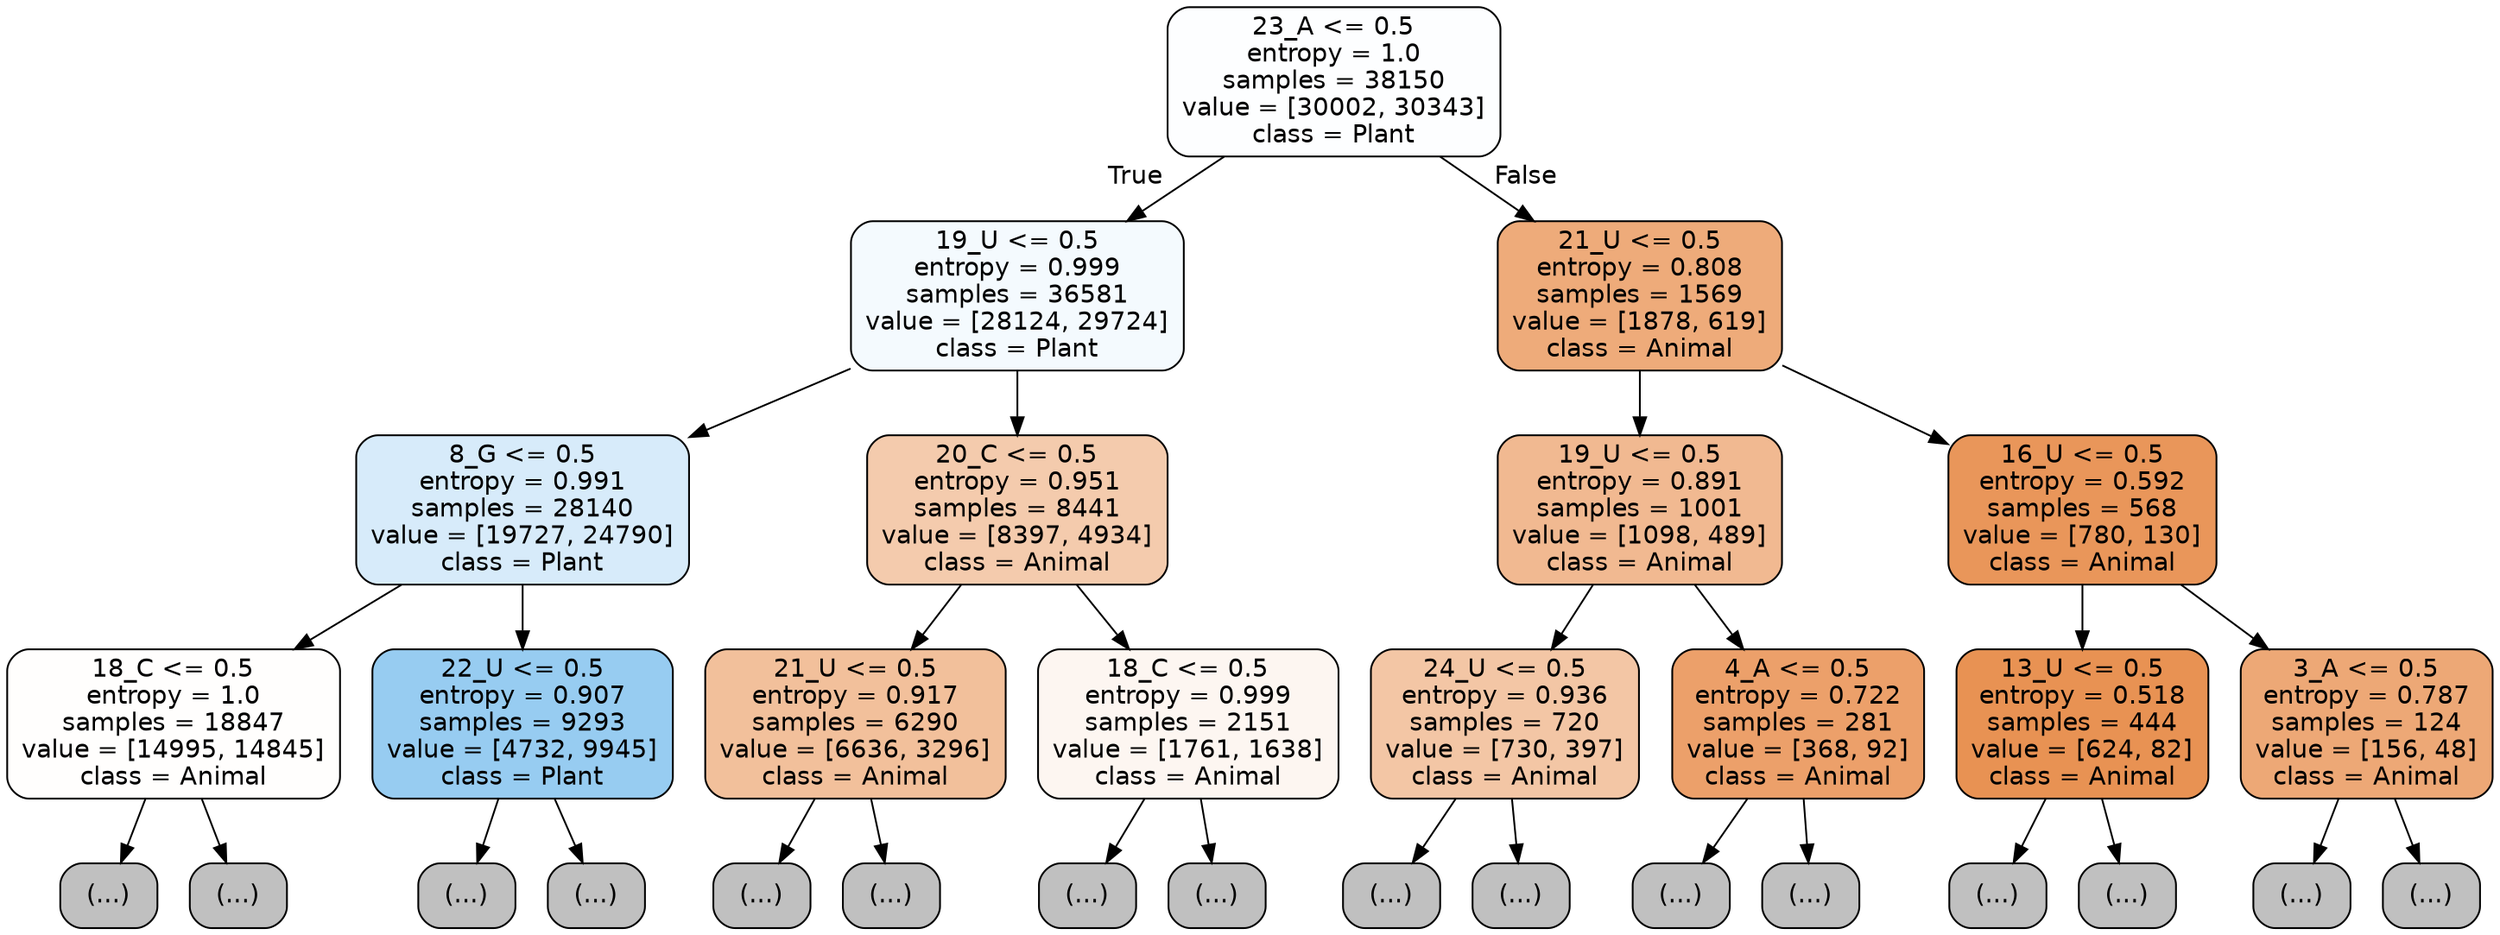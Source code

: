 digraph Tree {
node [shape=box, style="filled, rounded", color="black", fontname="helvetica"] ;
edge [fontname="helvetica"] ;
0 [label="23_A <= 0.5\nentropy = 1.0\nsamples = 38150\nvalue = [30002, 30343]\nclass = Plant", fillcolor="#fdfeff"] ;
1 [label="19_U <= 0.5\nentropy = 0.999\nsamples = 36581\nvalue = [28124, 29724]\nclass = Plant", fillcolor="#f4fafe"] ;
0 -> 1 [labeldistance=2.5, labelangle=45, headlabel="True"] ;
2 [label="8_G <= 0.5\nentropy = 0.991\nsamples = 28140\nvalue = [19727, 24790]\nclass = Plant", fillcolor="#d7ebfa"] ;
1 -> 2 ;
3 [label="18_C <= 0.5\nentropy = 1.0\nsamples = 18847\nvalue = [14995, 14845]\nclass = Animal", fillcolor="#fffefd"] ;
2 -> 3 ;
4 [label="(...)", fillcolor="#C0C0C0"] ;
3 -> 4 ;
6773 [label="(...)", fillcolor="#C0C0C0"] ;
3 -> 6773 ;
8706 [label="22_U <= 0.5\nentropy = 0.907\nsamples = 9293\nvalue = [4732, 9945]\nclass = Plant", fillcolor="#97ccf1"] ;
2 -> 8706 ;
8707 [label="(...)", fillcolor="#C0C0C0"] ;
8706 -> 8707 ;
11560 [label="(...)", fillcolor="#C0C0C0"] ;
8706 -> 11560 ;
11921 [label="20_C <= 0.5\nentropy = 0.951\nsamples = 8441\nvalue = [8397, 4934]\nclass = Animal", fillcolor="#f4cbad"] ;
1 -> 11921 ;
11922 [label="21_U <= 0.5\nentropy = 0.917\nsamples = 6290\nvalue = [6636, 3296]\nclass = Animal", fillcolor="#f2c09b"] ;
11921 -> 11922 ;
11923 [label="(...)", fillcolor="#C0C0C0"] ;
11922 -> 11923 ;
14446 [label="(...)", fillcolor="#C0C0C0"] ;
11922 -> 14446 ;
15049 [label="18_C <= 0.5\nentropy = 0.999\nsamples = 2151\nvalue = [1761, 1638]\nclass = Animal", fillcolor="#fdf6f1"] ;
11921 -> 15049 ;
15050 [label="(...)", fillcolor="#C0C0C0"] ;
15049 -> 15050 ;
15845 [label="(...)", fillcolor="#C0C0C0"] ;
15049 -> 15845 ;
16104 [label="21_U <= 0.5\nentropy = 0.808\nsamples = 1569\nvalue = [1878, 619]\nclass = Animal", fillcolor="#eeab7a"] ;
0 -> 16104 [labeldistance=2.5, labelangle=-45, headlabel="False"] ;
16105 [label="19_U <= 0.5\nentropy = 0.891\nsamples = 1001\nvalue = [1098, 489]\nclass = Animal", fillcolor="#f1b991"] ;
16104 -> 16105 ;
16106 [label="24_U <= 0.5\nentropy = 0.936\nsamples = 720\nvalue = [730, 397]\nclass = Animal", fillcolor="#f3c6a5"] ;
16105 -> 16106 ;
16107 [label="(...)", fillcolor="#C0C0C0"] ;
16106 -> 16107 ;
16456 [label="(...)", fillcolor="#C0C0C0"] ;
16106 -> 16456 ;
16511 [label="4_A <= 0.5\nentropy = 0.722\nsamples = 281\nvalue = [368, 92]\nclass = Animal", fillcolor="#eca06a"] ;
16105 -> 16511 ;
16512 [label="(...)", fillcolor="#C0C0C0"] ;
16511 -> 16512 ;
16629 [label="(...)", fillcolor="#C0C0C0"] ;
16511 -> 16629 ;
16644 [label="16_U <= 0.5\nentropy = 0.592\nsamples = 568\nvalue = [780, 130]\nclass = Animal", fillcolor="#e9965a"] ;
16104 -> 16644 ;
16645 [label="13_U <= 0.5\nentropy = 0.518\nsamples = 444\nvalue = [624, 82]\nclass = Animal", fillcolor="#e89253"] ;
16644 -> 16645 ;
16646 [label="(...)", fillcolor="#C0C0C0"] ;
16645 -> 16646 ;
16757 [label="(...)", fillcolor="#C0C0C0"] ;
16645 -> 16757 ;
16802 [label="3_A <= 0.5\nentropy = 0.787\nsamples = 124\nvalue = [156, 48]\nclass = Animal", fillcolor="#eda876"] ;
16644 -> 16802 ;
16803 [label="(...)", fillcolor="#C0C0C0"] ;
16802 -> 16803 ;
16860 [label="(...)", fillcolor="#C0C0C0"] ;
16802 -> 16860 ;
}